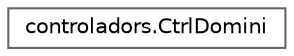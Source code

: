 digraph "Jerarquia Gràfica de la Classe"
{
 // INTERACTIVE_SVG=YES
 // LATEX_PDF_SIZE
  bgcolor="transparent";
  edge [fontname=Helvetica,fontsize=10,labelfontname=Helvetica,labelfontsize=10];
  node [fontname=Helvetica,fontsize=10,shape=box,height=0.2,width=0.4];
  rankdir="LR";
  Node0 [id="Node000000",label="controladors.CtrlDomini",height=0.2,width=0.4,color="grey40", fillcolor="white", style="filled",URL="$classcontroladors_1_1_ctrl_domini.html",tooltip="Representa el controlador de domini."];
}
